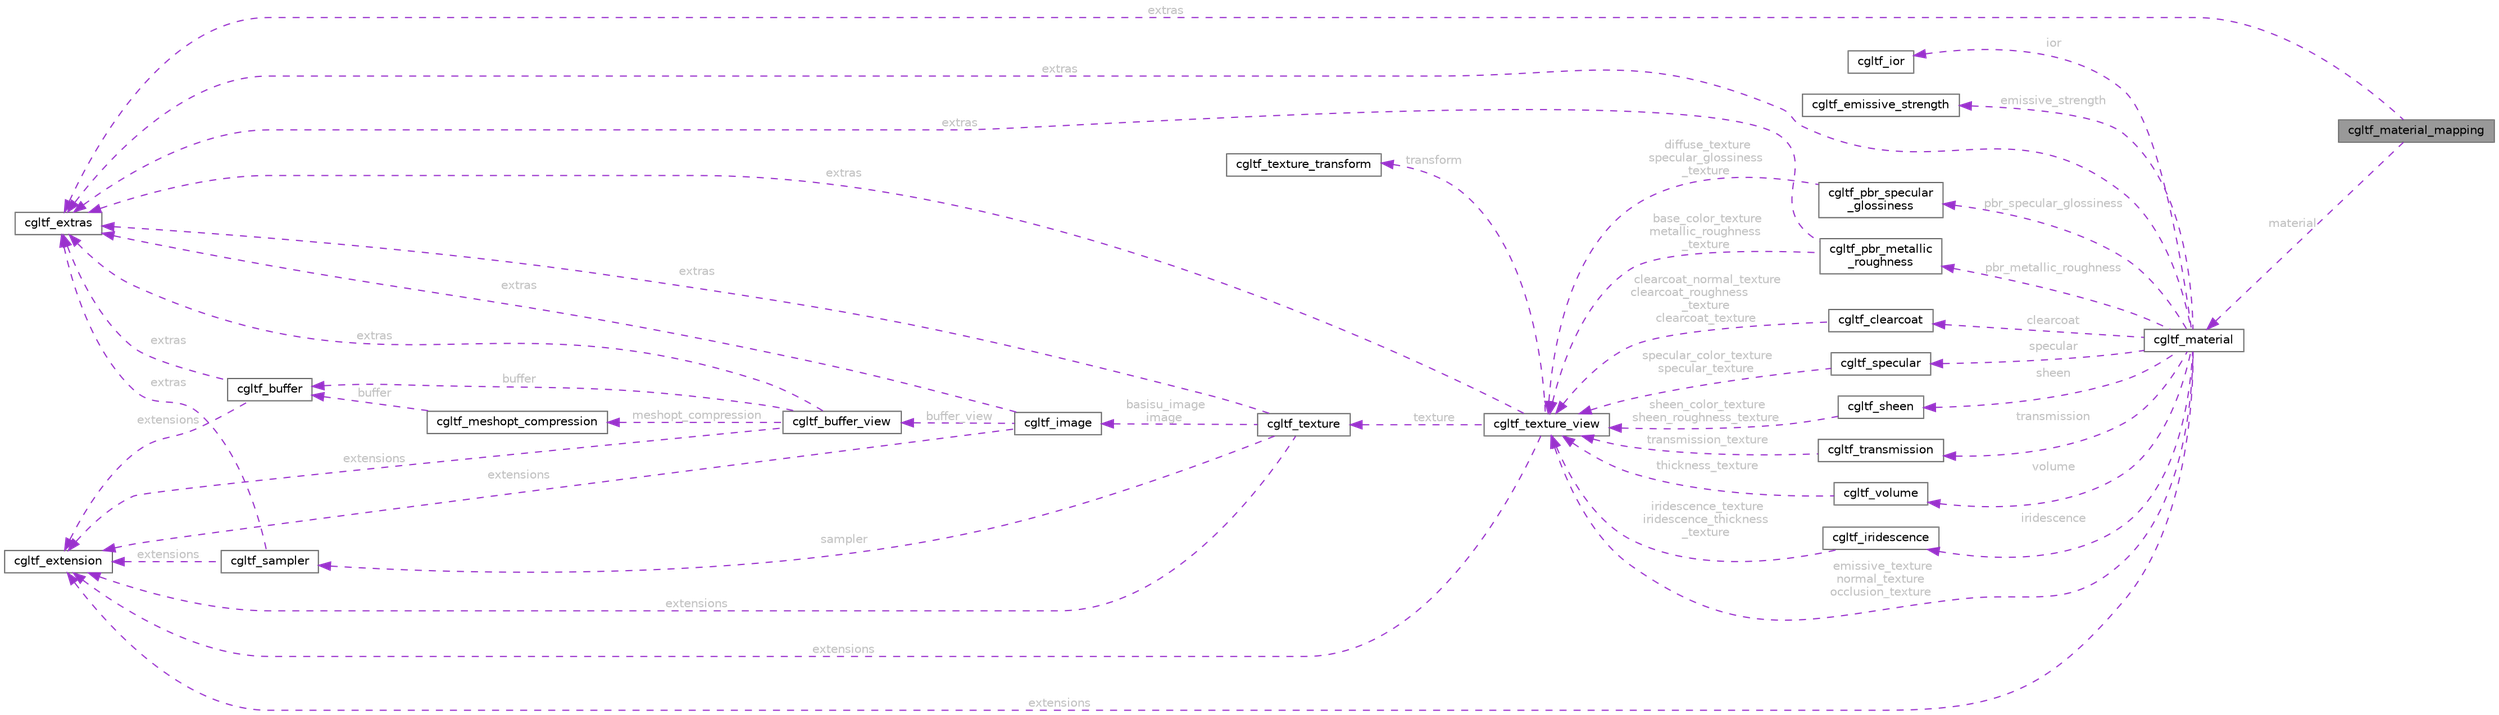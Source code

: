 digraph "cgltf_material_mapping"
{
 // LATEX_PDF_SIZE
  bgcolor="transparent";
  edge [fontname=Helvetica,fontsize=10,labelfontname=Helvetica,labelfontsize=10];
  node [fontname=Helvetica,fontsize=10,shape=box,height=0.2,width=0.4];
  rankdir="LR";
  Node1 [id="Node000001",label="cgltf_material_mapping",height=0.2,width=0.4,color="gray40", fillcolor="grey60", style="filled", fontcolor="black",tooltip=" "];
  Node2 -> Node1 [id="edge89_Node000001_Node000002",dir="back",color="darkorchid3",style="dashed",tooltip=" ",label=" material",fontcolor="grey" ];
  Node2 [id="Node000002",label="cgltf_material",height=0.2,width=0.4,color="gray40", fillcolor="white", style="filled",URL="$structcgltf__material.html",tooltip=" "];
  Node3 -> Node2 [id="edge90_Node000002_Node000003",dir="back",color="darkorchid3",style="dashed",tooltip=" ",label=" pbr_metallic_roughness",fontcolor="grey" ];
  Node3 [id="Node000003",label="cgltf_pbr_metallic\l_roughness",height=0.2,width=0.4,color="gray40", fillcolor="white", style="filled",URL="$structcgltf__pbr__metallic__roughness.html",tooltip=" "];
  Node4 -> Node3 [id="edge91_Node000003_Node000004",dir="back",color="darkorchid3",style="dashed",tooltip=" ",label=" base_color_texture\nmetallic_roughness\l_texture",fontcolor="grey" ];
  Node4 [id="Node000004",label="cgltf_texture_view",height=0.2,width=0.4,color="gray40", fillcolor="white", style="filled",URL="$structcgltf__texture__view.html",tooltip=" "];
  Node5 -> Node4 [id="edge92_Node000004_Node000005",dir="back",color="darkorchid3",style="dashed",tooltip=" ",label=" texture",fontcolor="grey" ];
  Node5 [id="Node000005",label="cgltf_texture",height=0.2,width=0.4,color="gray40", fillcolor="white", style="filled",URL="$structcgltf__texture.html",tooltip=" "];
  Node6 -> Node5 [id="edge93_Node000005_Node000006",dir="back",color="darkorchid3",style="dashed",tooltip=" ",label=" basisu_image\nimage",fontcolor="grey" ];
  Node6 [id="Node000006",label="cgltf_image",height=0.2,width=0.4,color="gray40", fillcolor="white", style="filled",URL="$structcgltf__image.html",tooltip=" "];
  Node7 -> Node6 [id="edge94_Node000006_Node000007",dir="back",color="darkorchid3",style="dashed",tooltip=" ",label=" buffer_view",fontcolor="grey" ];
  Node7 [id="Node000007",label="cgltf_buffer_view",height=0.2,width=0.4,color="gray40", fillcolor="white", style="filled",URL="$structcgltf__buffer__view.html",tooltip=" "];
  Node8 -> Node7 [id="edge95_Node000007_Node000008",dir="back",color="darkorchid3",style="dashed",tooltip=" ",label=" buffer",fontcolor="grey" ];
  Node8 [id="Node000008",label="cgltf_buffer",height=0.2,width=0.4,color="gray40", fillcolor="white", style="filled",URL="$structcgltf__buffer.html",tooltip=" "];
  Node9 -> Node8 [id="edge96_Node000008_Node000009",dir="back",color="darkorchid3",style="dashed",tooltip=" ",label=" extras",fontcolor="grey" ];
  Node9 [id="Node000009",label="cgltf_extras",height=0.2,width=0.4,color="gray40", fillcolor="white", style="filled",URL="$structcgltf__extras.html",tooltip=" "];
  Node10 -> Node8 [id="edge97_Node000008_Node000010",dir="back",color="darkorchid3",style="dashed",tooltip=" ",label=" extensions",fontcolor="grey" ];
  Node10 [id="Node000010",label="cgltf_extension",height=0.2,width=0.4,color="gray40", fillcolor="white", style="filled",URL="$structcgltf__extension.html",tooltip=" "];
  Node11 -> Node7 [id="edge98_Node000007_Node000011",dir="back",color="darkorchid3",style="dashed",tooltip=" ",label=" meshopt_compression",fontcolor="grey" ];
  Node11 [id="Node000011",label="cgltf_meshopt_compression",height=0.2,width=0.4,color="gray40", fillcolor="white", style="filled",URL="$structcgltf__meshopt__compression.html",tooltip=" "];
  Node8 -> Node11 [id="edge99_Node000011_Node000008",dir="back",color="darkorchid3",style="dashed",tooltip=" ",label=" buffer",fontcolor="grey" ];
  Node9 -> Node7 [id="edge100_Node000007_Node000009",dir="back",color="darkorchid3",style="dashed",tooltip=" ",label=" extras",fontcolor="grey" ];
  Node10 -> Node7 [id="edge101_Node000007_Node000010",dir="back",color="darkorchid3",style="dashed",tooltip=" ",label=" extensions",fontcolor="grey" ];
  Node9 -> Node6 [id="edge102_Node000006_Node000009",dir="back",color="darkorchid3",style="dashed",tooltip=" ",label=" extras",fontcolor="grey" ];
  Node10 -> Node6 [id="edge103_Node000006_Node000010",dir="back",color="darkorchid3",style="dashed",tooltip=" ",label=" extensions",fontcolor="grey" ];
  Node12 -> Node5 [id="edge104_Node000005_Node000012",dir="back",color="darkorchid3",style="dashed",tooltip=" ",label=" sampler",fontcolor="grey" ];
  Node12 [id="Node000012",label="cgltf_sampler",height=0.2,width=0.4,color="gray40", fillcolor="white", style="filled",URL="$structcgltf__sampler.html",tooltip=" "];
  Node9 -> Node12 [id="edge105_Node000012_Node000009",dir="back",color="darkorchid3",style="dashed",tooltip=" ",label=" extras",fontcolor="grey" ];
  Node10 -> Node12 [id="edge106_Node000012_Node000010",dir="back",color="darkorchid3",style="dashed",tooltip=" ",label=" extensions",fontcolor="grey" ];
  Node9 -> Node5 [id="edge107_Node000005_Node000009",dir="back",color="darkorchid3",style="dashed",tooltip=" ",label=" extras",fontcolor="grey" ];
  Node10 -> Node5 [id="edge108_Node000005_Node000010",dir="back",color="darkorchid3",style="dashed",tooltip=" ",label=" extensions",fontcolor="grey" ];
  Node13 -> Node4 [id="edge109_Node000004_Node000013",dir="back",color="darkorchid3",style="dashed",tooltip=" ",label=" transform",fontcolor="grey" ];
  Node13 [id="Node000013",label="cgltf_texture_transform",height=0.2,width=0.4,color="gray40", fillcolor="white", style="filled",URL="$structcgltf__texture__transform.html",tooltip=" "];
  Node9 -> Node4 [id="edge110_Node000004_Node000009",dir="back",color="darkorchid3",style="dashed",tooltip=" ",label=" extras",fontcolor="grey" ];
  Node10 -> Node4 [id="edge111_Node000004_Node000010",dir="back",color="darkorchid3",style="dashed",tooltip=" ",label=" extensions",fontcolor="grey" ];
  Node9 -> Node3 [id="edge112_Node000003_Node000009",dir="back",color="darkorchid3",style="dashed",tooltip=" ",label=" extras",fontcolor="grey" ];
  Node14 -> Node2 [id="edge113_Node000002_Node000014",dir="back",color="darkorchid3",style="dashed",tooltip=" ",label=" pbr_specular_glossiness",fontcolor="grey" ];
  Node14 [id="Node000014",label="cgltf_pbr_specular\l_glossiness",height=0.2,width=0.4,color="gray40", fillcolor="white", style="filled",URL="$structcgltf__pbr__specular__glossiness.html",tooltip=" "];
  Node4 -> Node14 [id="edge114_Node000014_Node000004",dir="back",color="darkorchid3",style="dashed",tooltip=" ",label=" diffuse_texture\nspecular_glossiness\l_texture",fontcolor="grey" ];
  Node15 -> Node2 [id="edge115_Node000002_Node000015",dir="back",color="darkorchid3",style="dashed",tooltip=" ",label=" clearcoat",fontcolor="grey" ];
  Node15 [id="Node000015",label="cgltf_clearcoat",height=0.2,width=0.4,color="gray40", fillcolor="white", style="filled",URL="$structcgltf__clearcoat.html",tooltip=" "];
  Node4 -> Node15 [id="edge116_Node000015_Node000004",dir="back",color="darkorchid3",style="dashed",tooltip=" ",label=" clearcoat_normal_texture\nclearcoat_roughness\l_texture\nclearcoat_texture",fontcolor="grey" ];
  Node16 -> Node2 [id="edge117_Node000002_Node000016",dir="back",color="darkorchid3",style="dashed",tooltip=" ",label=" ior",fontcolor="grey" ];
  Node16 [id="Node000016",label="cgltf_ior",height=0.2,width=0.4,color="gray40", fillcolor="white", style="filled",URL="$structcgltf__ior.html",tooltip=" "];
  Node17 -> Node2 [id="edge118_Node000002_Node000017",dir="back",color="darkorchid3",style="dashed",tooltip=" ",label=" specular",fontcolor="grey" ];
  Node17 [id="Node000017",label="cgltf_specular",height=0.2,width=0.4,color="gray40", fillcolor="white", style="filled",URL="$structcgltf__specular.html",tooltip=" "];
  Node4 -> Node17 [id="edge119_Node000017_Node000004",dir="back",color="darkorchid3",style="dashed",tooltip=" ",label=" specular_color_texture\nspecular_texture",fontcolor="grey" ];
  Node18 -> Node2 [id="edge120_Node000002_Node000018",dir="back",color="darkorchid3",style="dashed",tooltip=" ",label=" sheen",fontcolor="grey" ];
  Node18 [id="Node000018",label="cgltf_sheen",height=0.2,width=0.4,color="gray40", fillcolor="white", style="filled",URL="$structcgltf__sheen.html",tooltip=" "];
  Node4 -> Node18 [id="edge121_Node000018_Node000004",dir="back",color="darkorchid3",style="dashed",tooltip=" ",label=" sheen_color_texture\nsheen_roughness_texture",fontcolor="grey" ];
  Node19 -> Node2 [id="edge122_Node000002_Node000019",dir="back",color="darkorchid3",style="dashed",tooltip=" ",label=" transmission",fontcolor="grey" ];
  Node19 [id="Node000019",label="cgltf_transmission",height=0.2,width=0.4,color="gray40", fillcolor="white", style="filled",URL="$structcgltf__transmission.html",tooltip=" "];
  Node4 -> Node19 [id="edge123_Node000019_Node000004",dir="back",color="darkorchid3",style="dashed",tooltip=" ",label=" transmission_texture",fontcolor="grey" ];
  Node20 -> Node2 [id="edge124_Node000002_Node000020",dir="back",color="darkorchid3",style="dashed",tooltip=" ",label=" volume",fontcolor="grey" ];
  Node20 [id="Node000020",label="cgltf_volume",height=0.2,width=0.4,color="gray40", fillcolor="white", style="filled",URL="$structcgltf__volume.html",tooltip=" "];
  Node4 -> Node20 [id="edge125_Node000020_Node000004",dir="back",color="darkorchid3",style="dashed",tooltip=" ",label=" thickness_texture",fontcolor="grey" ];
  Node21 -> Node2 [id="edge126_Node000002_Node000021",dir="back",color="darkorchid3",style="dashed",tooltip=" ",label=" emissive_strength",fontcolor="grey" ];
  Node21 [id="Node000021",label="cgltf_emissive_strength",height=0.2,width=0.4,color="gray40", fillcolor="white", style="filled",URL="$structcgltf__emissive__strength.html",tooltip=" "];
  Node22 -> Node2 [id="edge127_Node000002_Node000022",dir="back",color="darkorchid3",style="dashed",tooltip=" ",label=" iridescence",fontcolor="grey" ];
  Node22 [id="Node000022",label="cgltf_iridescence",height=0.2,width=0.4,color="gray40", fillcolor="white", style="filled",URL="$structcgltf__iridescence.html",tooltip=" "];
  Node4 -> Node22 [id="edge128_Node000022_Node000004",dir="back",color="darkorchid3",style="dashed",tooltip=" ",label=" iridescence_texture\niridescence_thickness\l_texture",fontcolor="grey" ];
  Node4 -> Node2 [id="edge129_Node000002_Node000004",dir="back",color="darkorchid3",style="dashed",tooltip=" ",label=" emissive_texture\nnormal_texture\nocclusion_texture",fontcolor="grey" ];
  Node9 -> Node2 [id="edge130_Node000002_Node000009",dir="back",color="darkorchid3",style="dashed",tooltip=" ",label=" extras",fontcolor="grey" ];
  Node10 -> Node2 [id="edge131_Node000002_Node000010",dir="back",color="darkorchid3",style="dashed",tooltip=" ",label=" extensions",fontcolor="grey" ];
  Node9 -> Node1 [id="edge132_Node000001_Node000009",dir="back",color="darkorchid3",style="dashed",tooltip=" ",label=" extras",fontcolor="grey" ];
}
